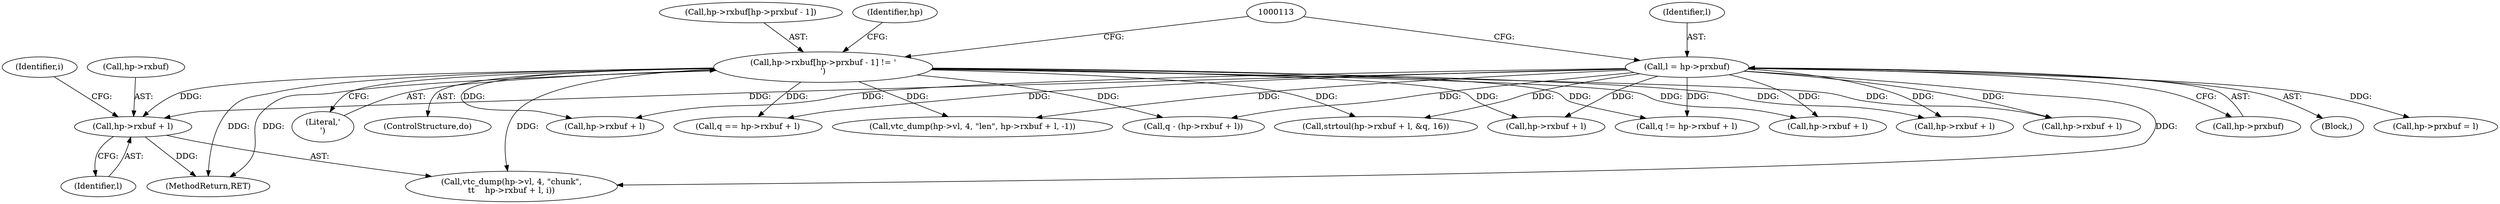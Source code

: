 digraph "0_Varnish-Cache_85e8468bec9416bd7e16b0d80cb820ecd2b330c3_1@pointer" {
"1000234" [label="(Call,hp->rxbuf + l)"];
"1000118" [label="(Call,hp->rxbuf[hp->prxbuf - 1] != '\n')"];
"1000106" [label="(Call,l = hp->prxbuf)"];
"1000228" [label="(Call,vtc_dump(hp->vl, 4, \"chunk\",\n\t\t    hp->rxbuf + l, i))"];
"1000119" [label="(Call,hp->rxbuf[hp->prxbuf - 1])"];
"1000315" [label="(MethodReturn,RET)"];
"1000235" [label="(Call,hp->rxbuf)"];
"1000108" [label="(Call,hp->prxbuf)"];
"1000163" [label="(Call,hp->rxbuf + l)"];
"1000118" [label="(Call,hp->rxbuf[hp->prxbuf - 1] != '\n')"];
"1000161" [label="(Call,q == hp->rxbuf + l)"];
"1000129" [label="(Call,vtc_dump(hp->vl, 4, \"len\", hp->rxbuf + l, -1))"];
"1000135" [label="(Call,hp->rxbuf + l)"];
"1000239" [label="(Identifier,i)"];
"1000111" [label="(ControlStructure,do)"];
"1000106" [label="(Call,l = hp->prxbuf)"];
"1000131" [label="(Identifier,hp)"];
"1000198" [label="(Call,hp->rxbuf + l)"];
"1000107" [label="(Identifier,l)"];
"1000145" [label="(Call,hp->rxbuf + l)"];
"1000128" [label="(Literal,'\n')"];
"1000238" [label="(Identifier,l)"];
"1000196" [label="(Call,q != hp->rxbuf + l)"];
"1000102" [label="(Block,)"];
"1000212" [label="(Call,hp->prxbuf = l)"];
"1000234" [label="(Call,hp->rxbuf + l)"];
"1000188" [label="(Call,q - (hp->rxbuf + l))"];
"1000190" [label="(Call,hp->rxbuf + l)"];
"1000144" [label="(Call,strtoul(hp->rxbuf + l, &q, 16))"];
"1000234" -> "1000228"  [label="AST: "];
"1000234" -> "1000238"  [label="CFG: "];
"1000235" -> "1000234"  [label="AST: "];
"1000238" -> "1000234"  [label="AST: "];
"1000239" -> "1000234"  [label="CFG: "];
"1000234" -> "1000315"  [label="DDG: "];
"1000118" -> "1000234"  [label="DDG: "];
"1000106" -> "1000234"  [label="DDG: "];
"1000118" -> "1000111"  [label="AST: "];
"1000118" -> "1000128"  [label="CFG: "];
"1000119" -> "1000118"  [label="AST: "];
"1000128" -> "1000118"  [label="AST: "];
"1000113" -> "1000118"  [label="CFG: "];
"1000131" -> "1000118"  [label="CFG: "];
"1000118" -> "1000315"  [label="DDG: "];
"1000118" -> "1000315"  [label="DDG: "];
"1000118" -> "1000129"  [label="DDG: "];
"1000118" -> "1000135"  [label="DDG: "];
"1000118" -> "1000144"  [label="DDG: "];
"1000118" -> "1000145"  [label="DDG: "];
"1000118" -> "1000161"  [label="DDG: "];
"1000118" -> "1000163"  [label="DDG: "];
"1000118" -> "1000188"  [label="DDG: "];
"1000118" -> "1000190"  [label="DDG: "];
"1000118" -> "1000196"  [label="DDG: "];
"1000118" -> "1000198"  [label="DDG: "];
"1000118" -> "1000228"  [label="DDG: "];
"1000106" -> "1000102"  [label="AST: "];
"1000106" -> "1000108"  [label="CFG: "];
"1000107" -> "1000106"  [label="AST: "];
"1000108" -> "1000106"  [label="AST: "];
"1000113" -> "1000106"  [label="CFG: "];
"1000106" -> "1000129"  [label="DDG: "];
"1000106" -> "1000135"  [label="DDG: "];
"1000106" -> "1000144"  [label="DDG: "];
"1000106" -> "1000145"  [label="DDG: "];
"1000106" -> "1000161"  [label="DDG: "];
"1000106" -> "1000163"  [label="DDG: "];
"1000106" -> "1000188"  [label="DDG: "];
"1000106" -> "1000190"  [label="DDG: "];
"1000106" -> "1000196"  [label="DDG: "];
"1000106" -> "1000198"  [label="DDG: "];
"1000106" -> "1000212"  [label="DDG: "];
"1000106" -> "1000228"  [label="DDG: "];
}
